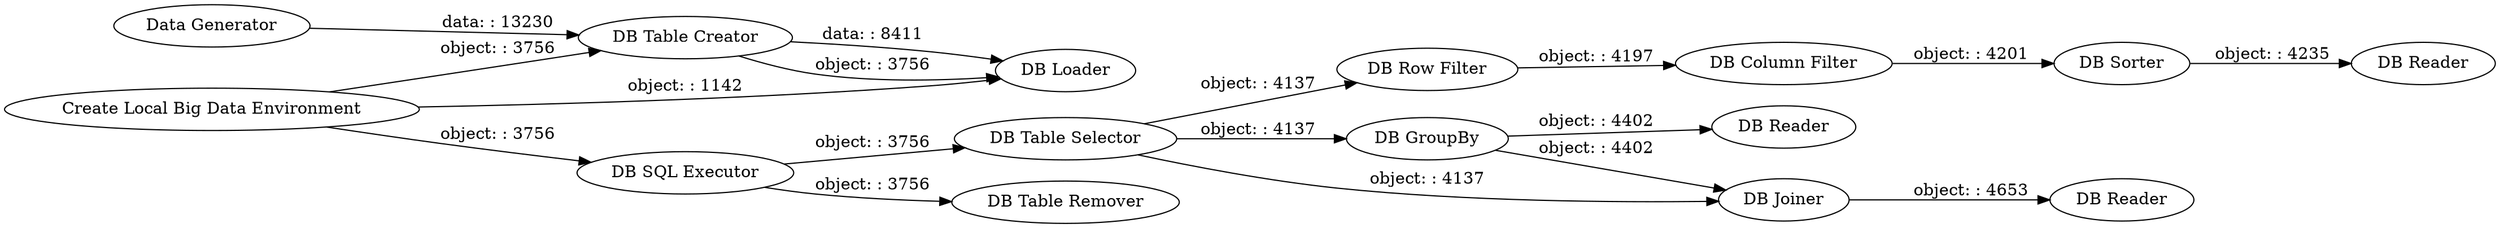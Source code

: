 digraph {
	"298118338174474064_86" [label="DB Row Filter"]
	"298118338174474064_91" [label="DB Sorter"]
	"298118338174474064_93" [label="DB Reader"]
	"298118338174474064_96" [label="Create Local Big Data Environment"]
	"298118338174474064_97" [label="DB Table Creator"]
	"298118338174474064_85" [label="DB Table Selector"]
	"298118338174474064_87" [label="DB GroupBy"]
	"298118338174474064_83" [label="DB SQL Executor"]
	"298118338174474064_89" [label="DB Joiner"]
	"298118338174474064_90" [label="DB Reader"]
	"298118338174474064_81" [label="Data Generator"]
	"298118338174474064_92" [label="DB Reader"]
	"298118338174474064_98" [label="DB Loader"]
	"298118338174474064_88" [label="DB Column Filter"]
	"298118338174474064_84" [label="DB Table Remover"]
	"298118338174474064_96" -> "298118338174474064_83" [label="object: : 3756"]
	"298118338174474064_86" -> "298118338174474064_88" [label="object: : 4197"]
	"298118338174474064_83" -> "298118338174474064_84" [label="object: : 3756"]
	"298118338174474064_87" -> "298118338174474064_90" [label="object: : 4402"]
	"298118338174474064_81" -> "298118338174474064_97" [label="data: : 13230"]
	"298118338174474064_96" -> "298118338174474064_97" [label="object: : 3756"]
	"298118338174474064_85" -> "298118338174474064_89" [label="object: : 4137"]
	"298118338174474064_85" -> "298118338174474064_86" [label="object: : 4137"]
	"298118338174474064_97" -> "298118338174474064_98" [label="data: : 8411"]
	"298118338174474064_96" -> "298118338174474064_98" [label="object: : 1142"]
	"298118338174474064_89" -> "298118338174474064_92" [label="object: : 4653"]
	"298118338174474064_85" -> "298118338174474064_87" [label="object: : 4137"]
	"298118338174474064_87" -> "298118338174474064_89" [label="object: : 4402"]
	"298118338174474064_91" -> "298118338174474064_93" [label="object: : 4235"]
	"298118338174474064_88" -> "298118338174474064_91" [label="object: : 4201"]
	"298118338174474064_83" -> "298118338174474064_85" [label="object: : 3756"]
	"298118338174474064_97" -> "298118338174474064_98" [label="object: : 3756"]
	rankdir=LR
}
